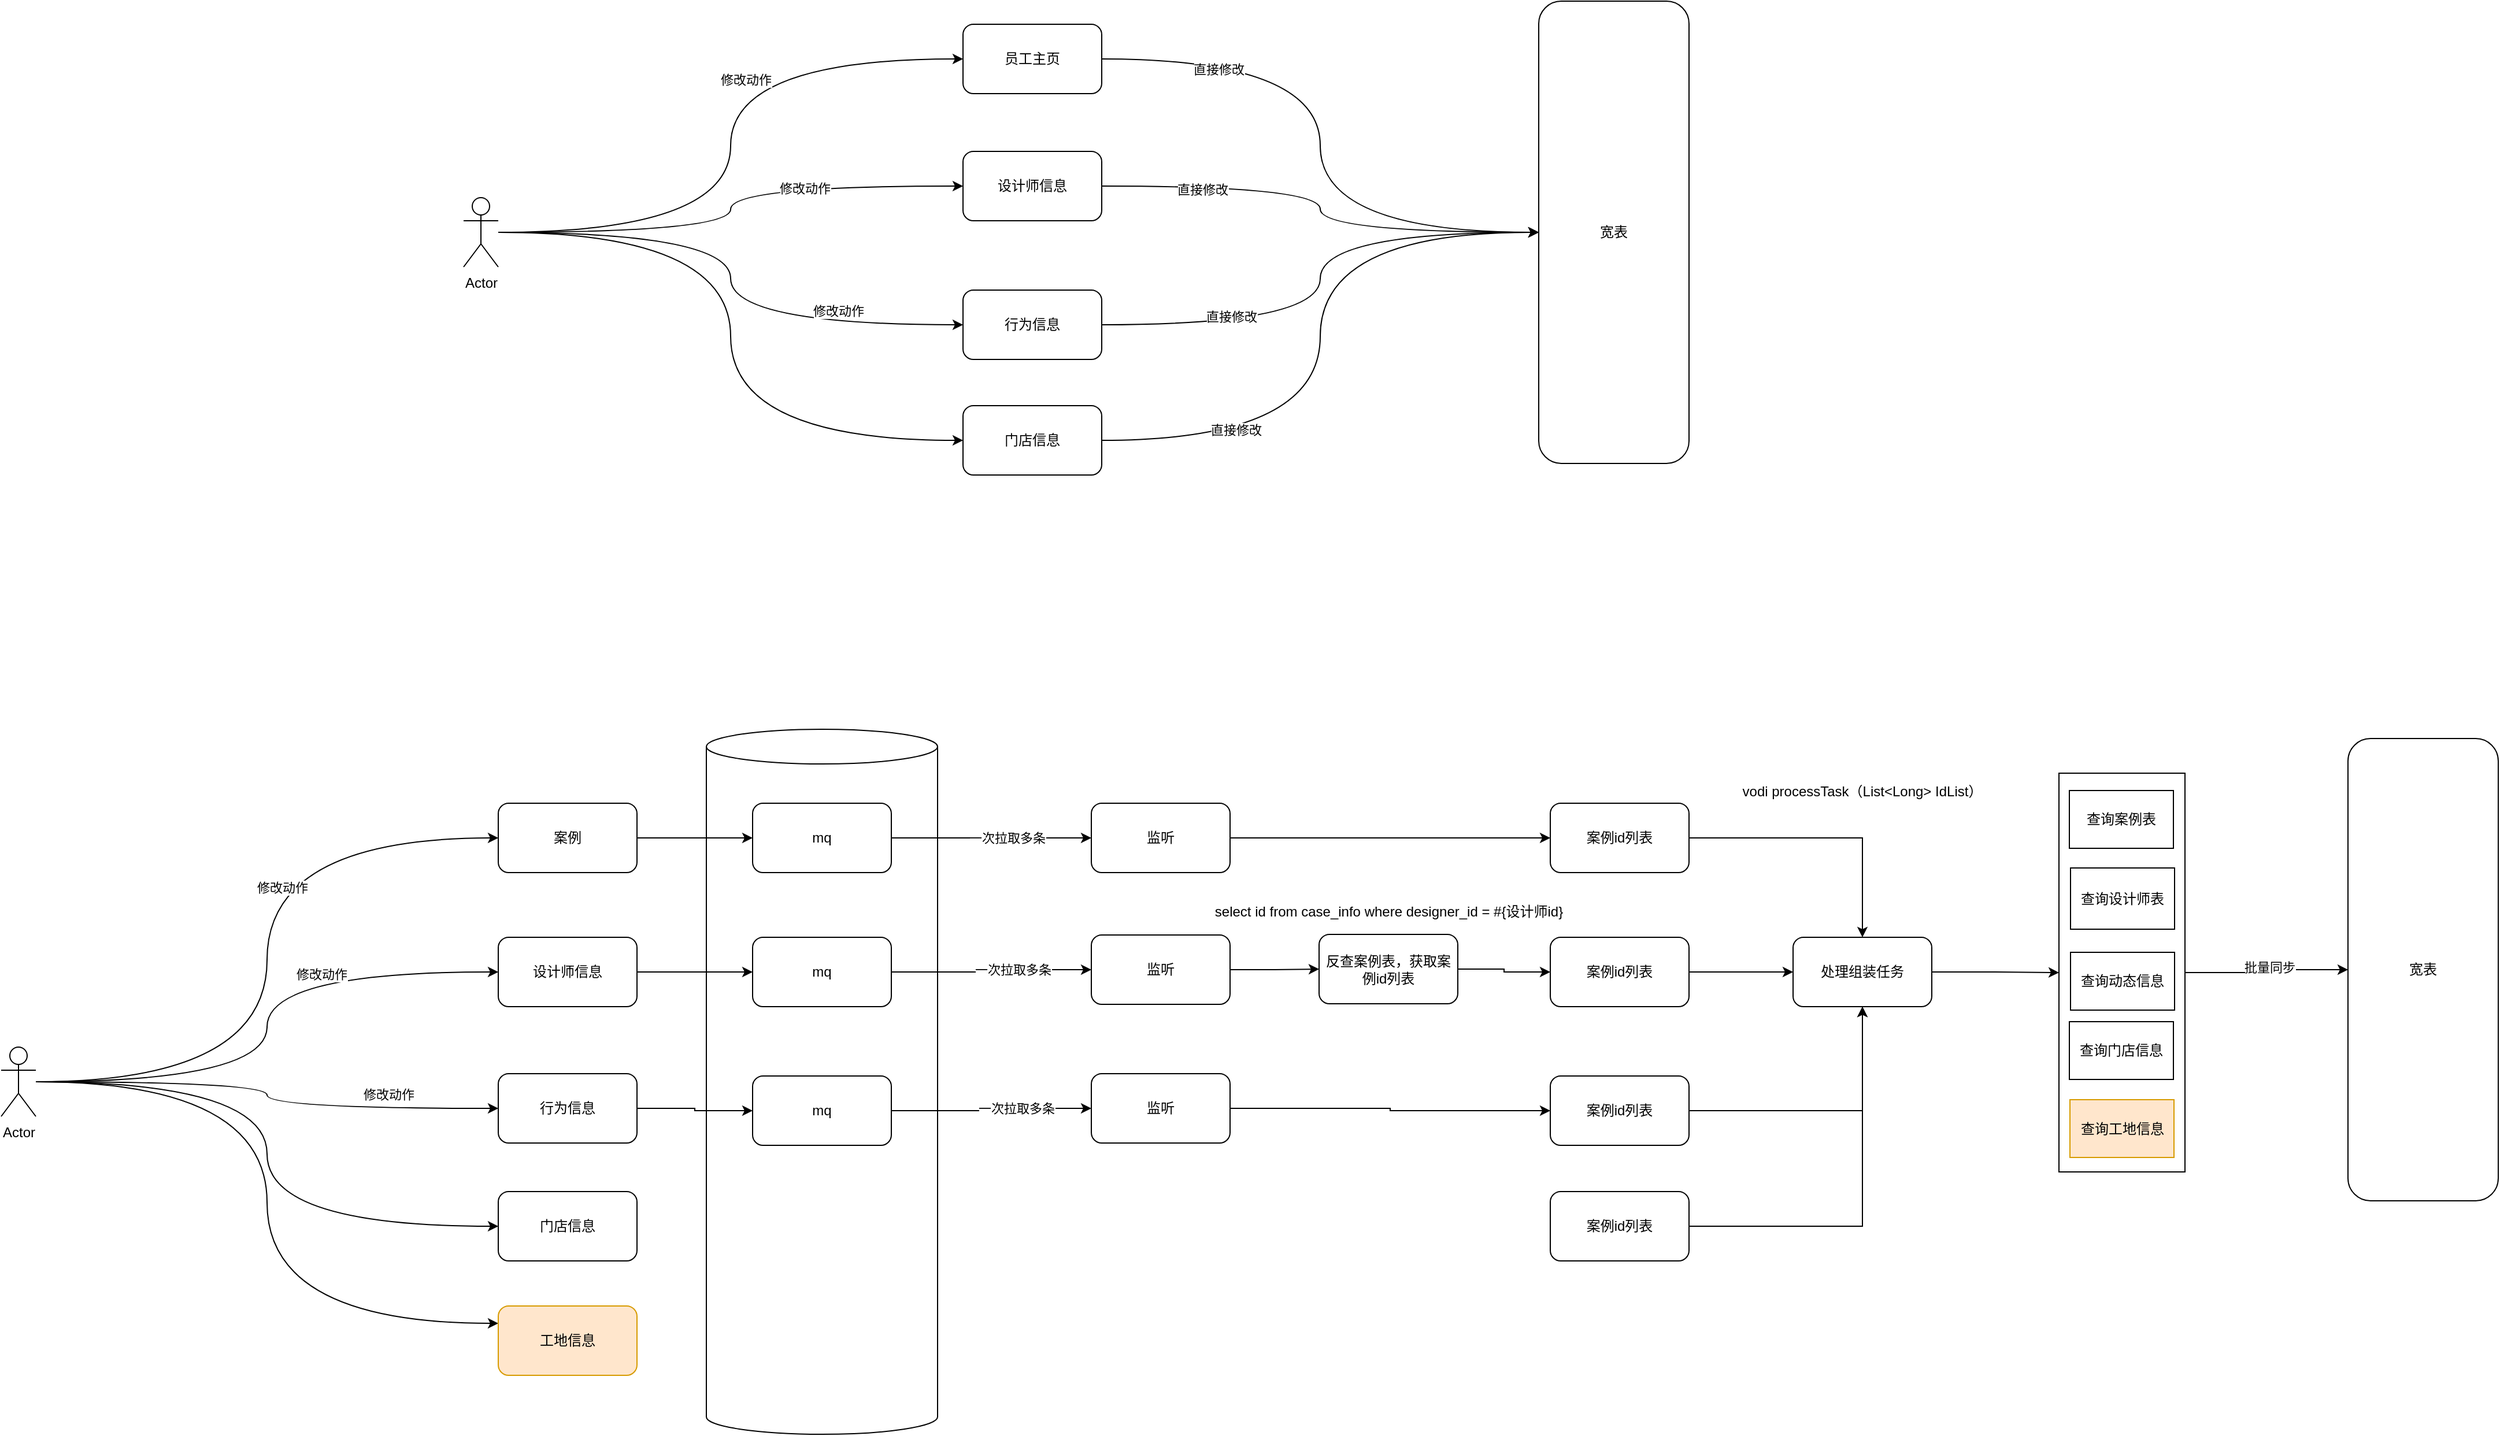 <mxfile version="21.5.2" type="github">
  <diagram name="第 1 页" id="-ynwK41YF-8-0BeGS2u0">
    <mxGraphModel dx="2295" dy="948" grid="1" gridSize="10" guides="1" tooltips="1" connect="1" arrows="1" fold="1" page="1" pageScale="1" pageWidth="827" pageHeight="1169" math="0" shadow="0">
      <root>
        <mxCell id="0" />
        <mxCell id="1" parent="0" />
        <mxCell id="LhFnAlRdqvBIct9EWM2n-82" value="" style="shape=cylinder3;whiteSpace=wrap;html=1;boundedLbl=1;backgroundOutline=1;size=15;" vertex="1" parent="1">
          <mxGeometry x="-90" y="670" width="200" height="610" as="geometry" />
        </mxCell>
        <mxCell id="LhFnAlRdqvBIct9EWM2n-5" style="edgeStyle=orthogonalEdgeStyle;rounded=0;orthogonalLoop=1;jettySize=auto;html=1;entryX=0;entryY=0.5;entryDx=0;entryDy=0;curved=1;" edge="1" parent="1" source="LhFnAlRdqvBIct9EWM2n-1" target="LhFnAlRdqvBIct9EWM2n-2">
          <mxGeometry relative="1" as="geometry" />
        </mxCell>
        <mxCell id="LhFnAlRdqvBIct9EWM2n-86" value="直接修改" style="edgeLabel;html=1;align=center;verticalAlign=middle;resizable=0;points=[];" vertex="1" connectable="0" parent="LhFnAlRdqvBIct9EWM2n-5">
          <mxGeometry x="-0.619" y="-9" relative="1" as="geometry">
            <mxPoint as="offset" />
          </mxGeometry>
        </mxCell>
        <mxCell id="LhFnAlRdqvBIct9EWM2n-1" value="员工主页" style="rounded=1;whiteSpace=wrap;html=1;" vertex="1" parent="1">
          <mxGeometry x="132" y="60" width="120" height="60" as="geometry" />
        </mxCell>
        <mxCell id="LhFnAlRdqvBIct9EWM2n-2" value="宽表" style="rounded=1;whiteSpace=wrap;html=1;" vertex="1" parent="1">
          <mxGeometry x="630" y="40" width="130" height="400" as="geometry" />
        </mxCell>
        <mxCell id="LhFnAlRdqvBIct9EWM2n-6" style="edgeStyle=orthogonalEdgeStyle;rounded=0;orthogonalLoop=1;jettySize=auto;html=1;entryX=0;entryY=0.5;entryDx=0;entryDy=0;curved=1;" edge="1" parent="1" source="LhFnAlRdqvBIct9EWM2n-3" target="LhFnAlRdqvBIct9EWM2n-2">
          <mxGeometry relative="1" as="geometry" />
        </mxCell>
        <mxCell id="LhFnAlRdqvBIct9EWM2n-83" value="直接修改" style="edgeLabel;html=1;align=center;verticalAlign=middle;resizable=0;points=[];" vertex="1" connectable="0" parent="LhFnAlRdqvBIct9EWM2n-6">
          <mxGeometry x="-0.584" y="-3" relative="1" as="geometry">
            <mxPoint as="offset" />
          </mxGeometry>
        </mxCell>
        <mxCell id="LhFnAlRdqvBIct9EWM2n-3" value="设计师信息" style="rounded=1;whiteSpace=wrap;html=1;" vertex="1" parent="1">
          <mxGeometry x="132" y="170" width="120" height="60" as="geometry" />
        </mxCell>
        <mxCell id="LhFnAlRdqvBIct9EWM2n-7" style="edgeStyle=orthogonalEdgeStyle;rounded=0;orthogonalLoop=1;jettySize=auto;html=1;entryX=0;entryY=0.5;entryDx=0;entryDy=0;curved=1;" edge="1" parent="1" source="LhFnAlRdqvBIct9EWM2n-4" target="LhFnAlRdqvBIct9EWM2n-2">
          <mxGeometry relative="1" as="geometry" />
        </mxCell>
        <mxCell id="LhFnAlRdqvBIct9EWM2n-84" value="直接修改" style="edgeLabel;html=1;align=center;verticalAlign=middle;resizable=0;points=[];" vertex="1" connectable="0" parent="LhFnAlRdqvBIct9EWM2n-7">
          <mxGeometry x="-0.51" y="7" relative="1" as="geometry">
            <mxPoint as="offset" />
          </mxGeometry>
        </mxCell>
        <mxCell id="LhFnAlRdqvBIct9EWM2n-4" value="行为信息" style="rounded=1;whiteSpace=wrap;html=1;" vertex="1" parent="1">
          <mxGeometry x="132" y="290" width="120" height="60" as="geometry" />
        </mxCell>
        <mxCell id="LhFnAlRdqvBIct9EWM2n-9" style="edgeStyle=orthogonalEdgeStyle;rounded=0;orthogonalLoop=1;jettySize=auto;html=1;entryX=0;entryY=0.5;entryDx=0;entryDy=0;curved=1;" edge="1" parent="1" source="LhFnAlRdqvBIct9EWM2n-8" target="LhFnAlRdqvBIct9EWM2n-1">
          <mxGeometry relative="1" as="geometry" />
        </mxCell>
        <mxCell id="LhFnAlRdqvBIct9EWM2n-12" value="修改动作" style="edgeLabel;html=1;align=center;verticalAlign=middle;resizable=0;points=[];" vertex="1" connectable="0" parent="LhFnAlRdqvBIct9EWM2n-9">
          <mxGeometry x="0.206" y="-13" relative="1" as="geometry">
            <mxPoint as="offset" />
          </mxGeometry>
        </mxCell>
        <mxCell id="LhFnAlRdqvBIct9EWM2n-10" style="edgeStyle=orthogonalEdgeStyle;rounded=0;orthogonalLoop=1;jettySize=auto;html=1;curved=1;" edge="1" parent="1" source="LhFnAlRdqvBIct9EWM2n-8" target="LhFnAlRdqvBIct9EWM2n-3">
          <mxGeometry relative="1" as="geometry" />
        </mxCell>
        <mxCell id="LhFnAlRdqvBIct9EWM2n-13" value="修改动作" style="edgeLabel;html=1;align=center;verticalAlign=middle;resizable=0;points=[];" vertex="1" connectable="0" parent="LhFnAlRdqvBIct9EWM2n-10">
          <mxGeometry x="0.381" y="-2" relative="1" as="geometry">
            <mxPoint as="offset" />
          </mxGeometry>
        </mxCell>
        <mxCell id="LhFnAlRdqvBIct9EWM2n-11" style="edgeStyle=orthogonalEdgeStyle;rounded=0;orthogonalLoop=1;jettySize=auto;html=1;entryX=0;entryY=0.5;entryDx=0;entryDy=0;curved=1;" edge="1" parent="1" source="LhFnAlRdqvBIct9EWM2n-8" target="LhFnAlRdqvBIct9EWM2n-4">
          <mxGeometry relative="1" as="geometry" />
        </mxCell>
        <mxCell id="LhFnAlRdqvBIct9EWM2n-14" value="修改动作" style="edgeLabel;html=1;align=center;verticalAlign=middle;resizable=0;points=[];" vertex="1" connectable="0" parent="LhFnAlRdqvBIct9EWM2n-11">
          <mxGeometry x="0.551" y="12" relative="1" as="geometry">
            <mxPoint as="offset" />
          </mxGeometry>
        </mxCell>
        <mxCell id="LhFnAlRdqvBIct9EWM2n-33" style="edgeStyle=orthogonalEdgeStyle;rounded=0;orthogonalLoop=1;jettySize=auto;html=1;entryX=0;entryY=0.5;entryDx=0;entryDy=0;curved=1;" edge="1" parent="1" source="LhFnAlRdqvBIct9EWM2n-8" target="LhFnAlRdqvBIct9EWM2n-32">
          <mxGeometry relative="1" as="geometry" />
        </mxCell>
        <mxCell id="LhFnAlRdqvBIct9EWM2n-8" value="Actor" style="shape=umlActor;verticalLabelPosition=bottom;verticalAlign=top;html=1;outlineConnect=0;" vertex="1" parent="1">
          <mxGeometry x="-300" y="210" width="30" height="60" as="geometry" />
        </mxCell>
        <mxCell id="LhFnAlRdqvBIct9EWM2n-39" style="edgeStyle=orthogonalEdgeStyle;rounded=0;orthogonalLoop=1;jettySize=auto;html=1;" edge="1" parent="1" source="LhFnAlRdqvBIct9EWM2n-17" target="LhFnAlRdqvBIct9EWM2n-40">
          <mxGeometry relative="1" as="geometry">
            <mxPoint x="30" y="870" as="targetPoint" />
          </mxGeometry>
        </mxCell>
        <mxCell id="LhFnAlRdqvBIct9EWM2n-17" value="案例" style="rounded=1;whiteSpace=wrap;html=1;" vertex="1" parent="1">
          <mxGeometry x="-270" y="734" width="120" height="60" as="geometry" />
        </mxCell>
        <mxCell id="LhFnAlRdqvBIct9EWM2n-18" value="宽表" style="rounded=1;whiteSpace=wrap;html=1;" vertex="1" parent="1">
          <mxGeometry x="1330" y="678" width="130" height="400" as="geometry" />
        </mxCell>
        <mxCell id="LhFnAlRdqvBIct9EWM2n-43" style="edgeStyle=orthogonalEdgeStyle;rounded=0;orthogonalLoop=1;jettySize=auto;html=1;" edge="1" parent="1" source="LhFnAlRdqvBIct9EWM2n-20" target="LhFnAlRdqvBIct9EWM2n-41">
          <mxGeometry relative="1" as="geometry" />
        </mxCell>
        <mxCell id="LhFnAlRdqvBIct9EWM2n-20" value="设计师信息" style="rounded=1;whiteSpace=wrap;html=1;" vertex="1" parent="1">
          <mxGeometry x="-270" y="850" width="120" height="60" as="geometry" />
        </mxCell>
        <mxCell id="LhFnAlRdqvBIct9EWM2n-44" style="edgeStyle=orthogonalEdgeStyle;rounded=0;orthogonalLoop=1;jettySize=auto;html=1;" edge="1" parent="1" source="LhFnAlRdqvBIct9EWM2n-22" target="LhFnAlRdqvBIct9EWM2n-42">
          <mxGeometry relative="1" as="geometry" />
        </mxCell>
        <mxCell id="LhFnAlRdqvBIct9EWM2n-22" value="行为信息" style="rounded=1;whiteSpace=wrap;html=1;" vertex="1" parent="1">
          <mxGeometry x="-270" y="968" width="120" height="60" as="geometry" />
        </mxCell>
        <mxCell id="LhFnAlRdqvBIct9EWM2n-23" style="edgeStyle=orthogonalEdgeStyle;rounded=0;orthogonalLoop=1;jettySize=auto;html=1;entryX=0;entryY=0.5;entryDx=0;entryDy=0;curved=1;" edge="1" parent="1" source="LhFnAlRdqvBIct9EWM2n-29" target="LhFnAlRdqvBIct9EWM2n-17">
          <mxGeometry relative="1" as="geometry" />
        </mxCell>
        <mxCell id="LhFnAlRdqvBIct9EWM2n-24" value="修改动作" style="edgeLabel;html=1;align=center;verticalAlign=middle;resizable=0;points=[];" vertex="1" connectable="0" parent="LhFnAlRdqvBIct9EWM2n-23">
          <mxGeometry x="0.206" y="-13" relative="1" as="geometry">
            <mxPoint as="offset" />
          </mxGeometry>
        </mxCell>
        <mxCell id="LhFnAlRdqvBIct9EWM2n-25" style="edgeStyle=orthogonalEdgeStyle;rounded=0;orthogonalLoop=1;jettySize=auto;html=1;curved=1;entryX=0;entryY=0.5;entryDx=0;entryDy=0;" edge="1" parent="1" source="LhFnAlRdqvBIct9EWM2n-29" target="LhFnAlRdqvBIct9EWM2n-20">
          <mxGeometry relative="1" as="geometry" />
        </mxCell>
        <mxCell id="LhFnAlRdqvBIct9EWM2n-26" value="修改动作" style="edgeLabel;html=1;align=center;verticalAlign=middle;resizable=0;points=[];" vertex="1" connectable="0" parent="LhFnAlRdqvBIct9EWM2n-25">
          <mxGeometry x="0.381" y="-2" relative="1" as="geometry">
            <mxPoint as="offset" />
          </mxGeometry>
        </mxCell>
        <mxCell id="LhFnAlRdqvBIct9EWM2n-27" style="edgeStyle=orthogonalEdgeStyle;rounded=0;orthogonalLoop=1;jettySize=auto;html=1;entryX=0;entryY=0.5;entryDx=0;entryDy=0;curved=1;" edge="1" parent="1" source="LhFnAlRdqvBIct9EWM2n-29" target="LhFnAlRdqvBIct9EWM2n-22">
          <mxGeometry relative="1" as="geometry" />
        </mxCell>
        <mxCell id="LhFnAlRdqvBIct9EWM2n-28" value="修改动作" style="edgeLabel;html=1;align=center;verticalAlign=middle;resizable=0;points=[];" vertex="1" connectable="0" parent="LhFnAlRdqvBIct9EWM2n-27">
          <mxGeometry x="0.551" y="12" relative="1" as="geometry">
            <mxPoint as="offset" />
          </mxGeometry>
        </mxCell>
        <mxCell id="LhFnAlRdqvBIct9EWM2n-76" style="edgeStyle=orthogonalEdgeStyle;rounded=0;orthogonalLoop=1;jettySize=auto;html=1;entryX=0;entryY=0.5;entryDx=0;entryDy=0;curved=1;" edge="1" parent="1" source="LhFnAlRdqvBIct9EWM2n-29" target="LhFnAlRdqvBIct9EWM2n-75">
          <mxGeometry relative="1" as="geometry" />
        </mxCell>
        <mxCell id="LhFnAlRdqvBIct9EWM2n-89" style="edgeStyle=orthogonalEdgeStyle;rounded=0;orthogonalLoop=1;jettySize=auto;html=1;entryX=0;entryY=0.25;entryDx=0;entryDy=0;elbow=vertical;curved=1;" edge="1" parent="1" source="LhFnAlRdqvBIct9EWM2n-29" target="LhFnAlRdqvBIct9EWM2n-87">
          <mxGeometry relative="1" as="geometry" />
        </mxCell>
        <mxCell id="LhFnAlRdqvBIct9EWM2n-29" value="Actor" style="shape=umlActor;verticalLabelPosition=bottom;verticalAlign=top;html=1;outlineConnect=0;" vertex="1" parent="1">
          <mxGeometry x="-700" y="945" width="30" height="60" as="geometry" />
        </mxCell>
        <mxCell id="LhFnAlRdqvBIct9EWM2n-34" style="edgeStyle=orthogonalEdgeStyle;rounded=0;orthogonalLoop=1;jettySize=auto;html=1;entryX=0;entryY=0.5;entryDx=0;entryDy=0;curved=1;" edge="1" parent="1" source="LhFnAlRdqvBIct9EWM2n-32" target="LhFnAlRdqvBIct9EWM2n-2">
          <mxGeometry relative="1" as="geometry" />
        </mxCell>
        <mxCell id="LhFnAlRdqvBIct9EWM2n-85" value="直接修改" style="edgeLabel;html=1;align=center;verticalAlign=middle;resizable=0;points=[];" vertex="1" connectable="0" parent="LhFnAlRdqvBIct9EWM2n-34">
          <mxGeometry x="-0.586" y="9" relative="1" as="geometry">
            <mxPoint as="offset" />
          </mxGeometry>
        </mxCell>
        <mxCell id="LhFnAlRdqvBIct9EWM2n-32" value="门店信息" style="rounded=1;whiteSpace=wrap;html=1;" vertex="1" parent="1">
          <mxGeometry x="132" y="390" width="120" height="60" as="geometry" />
        </mxCell>
        <mxCell id="LhFnAlRdqvBIct9EWM2n-45" style="edgeStyle=orthogonalEdgeStyle;rounded=0;orthogonalLoop=1;jettySize=auto;html=1;" edge="1" parent="1" source="LhFnAlRdqvBIct9EWM2n-40" target="LhFnAlRdqvBIct9EWM2n-46">
          <mxGeometry relative="1" as="geometry">
            <mxPoint x="280" y="764" as="targetPoint" />
          </mxGeometry>
        </mxCell>
        <mxCell id="LhFnAlRdqvBIct9EWM2n-95" value="一次拉取多条" style="edgeLabel;html=1;align=center;verticalAlign=middle;resizable=0;points=[];" vertex="1" connectable="0" parent="LhFnAlRdqvBIct9EWM2n-45">
          <mxGeometry x="0.154" relative="1" as="geometry">
            <mxPoint as="offset" />
          </mxGeometry>
        </mxCell>
        <mxCell id="LhFnAlRdqvBIct9EWM2n-40" value="mq" style="rounded=1;whiteSpace=wrap;html=1;" vertex="1" parent="1">
          <mxGeometry x="-50" y="734" width="120" height="60" as="geometry" />
        </mxCell>
        <mxCell id="LhFnAlRdqvBIct9EWM2n-49" style="edgeStyle=orthogonalEdgeStyle;rounded=0;orthogonalLoop=1;jettySize=auto;html=1;" edge="1" parent="1" source="LhFnAlRdqvBIct9EWM2n-41" target="LhFnAlRdqvBIct9EWM2n-47">
          <mxGeometry relative="1" as="geometry" />
        </mxCell>
        <mxCell id="LhFnAlRdqvBIct9EWM2n-96" value="一次拉取多条" style="edgeLabel;html=1;align=center;verticalAlign=middle;resizable=0;points=[];" vertex="1" connectable="0" parent="LhFnAlRdqvBIct9EWM2n-49">
          <mxGeometry x="0.231" relative="1" as="geometry">
            <mxPoint x="-1" as="offset" />
          </mxGeometry>
        </mxCell>
        <mxCell id="LhFnAlRdqvBIct9EWM2n-41" value="mq" style="rounded=1;whiteSpace=wrap;html=1;" vertex="1" parent="1">
          <mxGeometry x="-50" y="850" width="120" height="60" as="geometry" />
        </mxCell>
        <mxCell id="LhFnAlRdqvBIct9EWM2n-50" style="edgeStyle=orthogonalEdgeStyle;rounded=0;orthogonalLoop=1;jettySize=auto;html=1;entryX=0;entryY=0.5;entryDx=0;entryDy=0;" edge="1" parent="1" source="LhFnAlRdqvBIct9EWM2n-42" target="LhFnAlRdqvBIct9EWM2n-48">
          <mxGeometry relative="1" as="geometry" />
        </mxCell>
        <mxCell id="LhFnAlRdqvBIct9EWM2n-97" value="一次拉取多条" style="edgeLabel;html=1;align=center;verticalAlign=middle;resizable=0;points=[];" vertex="1" connectable="0" parent="LhFnAlRdqvBIct9EWM2n-50">
          <mxGeometry x="0.271" relative="1" as="geometry">
            <mxPoint x="-1" as="offset" />
          </mxGeometry>
        </mxCell>
        <mxCell id="LhFnAlRdqvBIct9EWM2n-42" value="mq" style="rounded=1;whiteSpace=wrap;html=1;" vertex="1" parent="1">
          <mxGeometry x="-50" y="970" width="120" height="60" as="geometry" />
        </mxCell>
        <mxCell id="LhFnAlRdqvBIct9EWM2n-51" style="edgeStyle=orthogonalEdgeStyle;rounded=0;orthogonalLoop=1;jettySize=auto;html=1;" edge="1" parent="1" source="LhFnAlRdqvBIct9EWM2n-46" target="LhFnAlRdqvBIct9EWM2n-52">
          <mxGeometry relative="1" as="geometry">
            <mxPoint x="570" y="764" as="targetPoint" />
          </mxGeometry>
        </mxCell>
        <mxCell id="LhFnAlRdqvBIct9EWM2n-46" value="监听" style="rounded=1;whiteSpace=wrap;html=1;" vertex="1" parent="1">
          <mxGeometry x="243" y="734" width="120" height="60" as="geometry" />
        </mxCell>
        <mxCell id="LhFnAlRdqvBIct9EWM2n-53" style="edgeStyle=orthogonalEdgeStyle;rounded=0;orthogonalLoop=1;jettySize=auto;html=1;" edge="1" parent="1" source="LhFnAlRdqvBIct9EWM2n-47" target="LhFnAlRdqvBIct9EWM2n-54">
          <mxGeometry relative="1" as="geometry">
            <mxPoint x="470" y="880" as="targetPoint" />
          </mxGeometry>
        </mxCell>
        <mxCell id="LhFnAlRdqvBIct9EWM2n-47" value="监听" style="rounded=1;whiteSpace=wrap;html=1;" vertex="1" parent="1">
          <mxGeometry x="243" y="848" width="120" height="60" as="geometry" />
        </mxCell>
        <mxCell id="LhFnAlRdqvBIct9EWM2n-59" style="edgeStyle=orthogonalEdgeStyle;rounded=0;orthogonalLoop=1;jettySize=auto;html=1;entryX=0;entryY=0.5;entryDx=0;entryDy=0;" edge="1" parent="1" source="LhFnAlRdqvBIct9EWM2n-48" target="LhFnAlRdqvBIct9EWM2n-60">
          <mxGeometry relative="1" as="geometry">
            <mxPoint x="430" y="1000" as="targetPoint" />
          </mxGeometry>
        </mxCell>
        <mxCell id="LhFnAlRdqvBIct9EWM2n-48" value="监听" style="rounded=1;whiteSpace=wrap;html=1;" vertex="1" parent="1">
          <mxGeometry x="243" y="968" width="120" height="60" as="geometry" />
        </mxCell>
        <mxCell id="LhFnAlRdqvBIct9EWM2n-61" style="edgeStyle=orthogonalEdgeStyle;rounded=0;orthogonalLoop=1;jettySize=auto;html=1;" edge="1" parent="1" source="LhFnAlRdqvBIct9EWM2n-52" target="LhFnAlRdqvBIct9EWM2n-62">
          <mxGeometry relative="1" as="geometry">
            <mxPoint x="890" y="870" as="targetPoint" />
          </mxGeometry>
        </mxCell>
        <mxCell id="LhFnAlRdqvBIct9EWM2n-52" value="案例id列表" style="rounded=1;whiteSpace=wrap;html=1;" vertex="1" parent="1">
          <mxGeometry x="640" y="734" width="120" height="60" as="geometry" />
        </mxCell>
        <mxCell id="LhFnAlRdqvBIct9EWM2n-57" style="edgeStyle=orthogonalEdgeStyle;rounded=0;orthogonalLoop=1;jettySize=auto;html=1;" edge="1" parent="1" source="LhFnAlRdqvBIct9EWM2n-54" target="LhFnAlRdqvBIct9EWM2n-58">
          <mxGeometry relative="1" as="geometry">
            <mxPoint x="650" y="880" as="targetPoint" />
          </mxGeometry>
        </mxCell>
        <mxCell id="LhFnAlRdqvBIct9EWM2n-54" value="反查案例表，获取案例id列表" style="rounded=1;whiteSpace=wrap;html=1;" vertex="1" parent="1">
          <mxGeometry x="440" y="847.5" width="120" height="60" as="geometry" />
        </mxCell>
        <mxCell id="LhFnAlRdqvBIct9EWM2n-63" style="edgeStyle=orthogonalEdgeStyle;rounded=0;orthogonalLoop=1;jettySize=auto;html=1;" edge="1" parent="1" source="LhFnAlRdqvBIct9EWM2n-58" target="LhFnAlRdqvBIct9EWM2n-62">
          <mxGeometry relative="1" as="geometry" />
        </mxCell>
        <mxCell id="LhFnAlRdqvBIct9EWM2n-58" value="案例id列表" style="rounded=1;whiteSpace=wrap;html=1;" vertex="1" parent="1">
          <mxGeometry x="640" y="850" width="120" height="60" as="geometry" />
        </mxCell>
        <mxCell id="LhFnAlRdqvBIct9EWM2n-64" style="edgeStyle=orthogonalEdgeStyle;rounded=0;orthogonalLoop=1;jettySize=auto;html=1;entryX=0.5;entryY=1;entryDx=0;entryDy=0;" edge="1" parent="1" source="LhFnAlRdqvBIct9EWM2n-60" target="LhFnAlRdqvBIct9EWM2n-62">
          <mxGeometry relative="1" as="geometry" />
        </mxCell>
        <mxCell id="LhFnAlRdqvBIct9EWM2n-60" value="案例id列表" style="rounded=1;whiteSpace=wrap;html=1;" vertex="1" parent="1">
          <mxGeometry x="640" y="970" width="120" height="60" as="geometry" />
        </mxCell>
        <mxCell id="LhFnAlRdqvBIct9EWM2n-67" style="edgeStyle=orthogonalEdgeStyle;rounded=0;orthogonalLoop=1;jettySize=auto;html=1;" edge="1" parent="1" source="LhFnAlRdqvBIct9EWM2n-62" target="LhFnAlRdqvBIct9EWM2n-69">
          <mxGeometry relative="1" as="geometry">
            <mxPoint x="1070" y="880" as="targetPoint" />
          </mxGeometry>
        </mxCell>
        <mxCell id="LhFnAlRdqvBIct9EWM2n-62" value="处理组装任务" style="rounded=1;whiteSpace=wrap;html=1;" vertex="1" parent="1">
          <mxGeometry x="850" y="850" width="120" height="60" as="geometry" />
        </mxCell>
        <mxCell id="LhFnAlRdqvBIct9EWM2n-73" style="edgeStyle=orthogonalEdgeStyle;rounded=0;orthogonalLoop=1;jettySize=auto;html=1;" edge="1" parent="1" source="LhFnAlRdqvBIct9EWM2n-69" target="LhFnAlRdqvBIct9EWM2n-18">
          <mxGeometry relative="1" as="geometry" />
        </mxCell>
        <mxCell id="LhFnAlRdqvBIct9EWM2n-74" value="批量同步" style="edgeLabel;html=1;align=center;verticalAlign=middle;resizable=0;points=[];" vertex="1" connectable="0" parent="LhFnAlRdqvBIct9EWM2n-73">
          <mxGeometry x="0.062" y="2" relative="1" as="geometry">
            <mxPoint x="-1" as="offset" />
          </mxGeometry>
        </mxCell>
        <mxCell id="LhFnAlRdqvBIct9EWM2n-69" value="" style="rounded=0;whiteSpace=wrap;html=1;" vertex="1" parent="1">
          <mxGeometry x="1080" y="708" width="109" height="345" as="geometry" />
        </mxCell>
        <mxCell id="LhFnAlRdqvBIct9EWM2n-70" value="查询案例表" style="rounded=0;whiteSpace=wrap;html=1;" vertex="1" parent="1">
          <mxGeometry x="1089" y="723" width="90" height="50" as="geometry" />
        </mxCell>
        <mxCell id="LhFnAlRdqvBIct9EWM2n-71" value="查询设计师表" style="rounded=0;whiteSpace=wrap;html=1;" vertex="1" parent="1">
          <mxGeometry x="1090" y="790" width="90" height="53" as="geometry" />
        </mxCell>
        <mxCell id="LhFnAlRdqvBIct9EWM2n-72" value="查询动态信息" style="rounded=0;whiteSpace=wrap;html=1;" vertex="1" parent="1">
          <mxGeometry x="1090" y="863" width="90" height="50" as="geometry" />
        </mxCell>
        <mxCell id="LhFnAlRdqvBIct9EWM2n-75" value="门店信息" style="rounded=1;whiteSpace=wrap;html=1;" vertex="1" parent="1">
          <mxGeometry x="-270" y="1070" width="120" height="60" as="geometry" />
        </mxCell>
        <mxCell id="LhFnAlRdqvBIct9EWM2n-79" style="edgeStyle=orthogonalEdgeStyle;rounded=0;orthogonalLoop=1;jettySize=auto;html=1;entryX=0.5;entryY=1;entryDx=0;entryDy=0;" edge="1" parent="1" source="LhFnAlRdqvBIct9EWM2n-78" target="LhFnAlRdqvBIct9EWM2n-62">
          <mxGeometry relative="1" as="geometry" />
        </mxCell>
        <mxCell id="LhFnAlRdqvBIct9EWM2n-78" value="案例id列表" style="rounded=1;whiteSpace=wrap;html=1;" vertex="1" parent="1">
          <mxGeometry x="640" y="1070" width="120" height="60" as="geometry" />
        </mxCell>
        <mxCell id="LhFnAlRdqvBIct9EWM2n-80" value="查询门店信息" style="rounded=0;whiteSpace=wrap;html=1;" vertex="1" parent="1">
          <mxGeometry x="1089" y="923" width="90" height="50" as="geometry" />
        </mxCell>
        <mxCell id="LhFnAlRdqvBIct9EWM2n-87" value="工地信息" style="rounded=1;whiteSpace=wrap;html=1;fillColor=#ffe6cc;strokeColor=#d79b00;" vertex="1" parent="1">
          <mxGeometry x="-270" y="1169" width="120" height="60" as="geometry" />
        </mxCell>
        <mxCell id="LhFnAlRdqvBIct9EWM2n-88" value="查询工地信息" style="rounded=0;whiteSpace=wrap;html=1;fillColor=#ffe6cc;strokeColor=#d79b00;" vertex="1" parent="1">
          <mxGeometry x="1089.5" y="990.5" width="90" height="50" as="geometry" />
        </mxCell>
        <mxCell id="LhFnAlRdqvBIct9EWM2n-93" value="select id from case_info where designer_id = #{设计师id}" style="text;html=1;align=center;verticalAlign=middle;resizable=0;points=[];autosize=1;strokeColor=none;fillColor=none;" vertex="1" parent="1">
          <mxGeometry x="340" y="812.5" width="320" height="30" as="geometry" />
        </mxCell>
        <mxCell id="LhFnAlRdqvBIct9EWM2n-94" value="vodi processTask（List&amp;lt;Long&amp;gt; IdList）" style="text;html=1;strokeColor=none;fillColor=none;align=center;verticalAlign=middle;whiteSpace=wrap;rounded=0;" vertex="1" parent="1">
          <mxGeometry x="800" y="708" width="220" height="32" as="geometry" />
        </mxCell>
      </root>
    </mxGraphModel>
  </diagram>
</mxfile>

